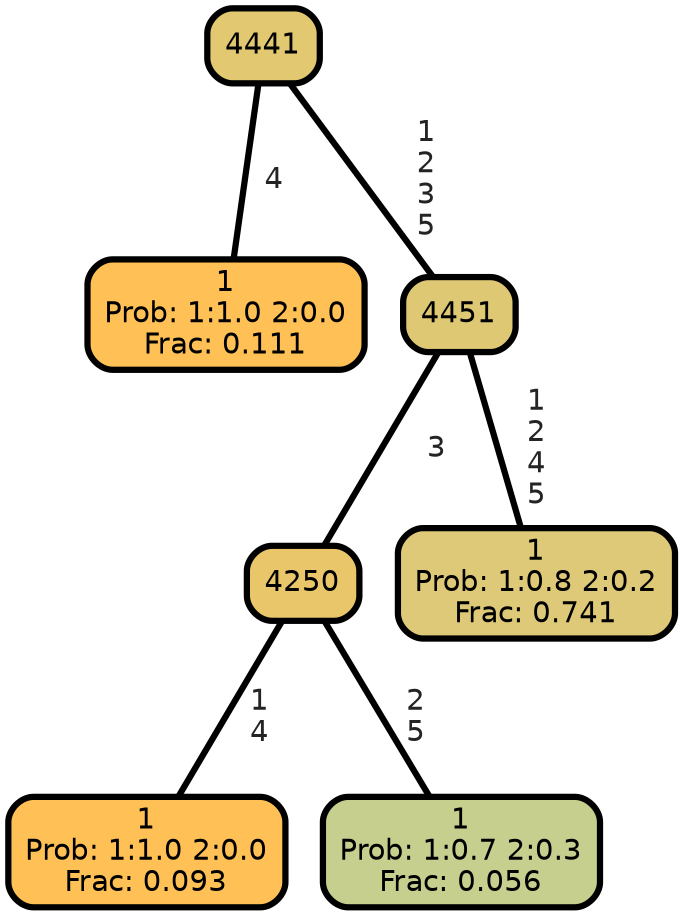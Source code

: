 graph Tree {
node [shape=box, style="filled, rounded",color="black",penwidth="3",fontcolor="black",                 fontname=helvetica] ;
graph [ranksep="0 equally", splines=straight,                 bgcolor=transparent, dpi=200] ;
edge [fontname=helvetica, fontweight=bold,fontcolor=grey14,color=black] ;
0 [label="1
Prob: 1:1.0 2:0.0
Frac: 0.111", fillcolor="#ffc155"] ;
1 [label="4441", fillcolor="#e2c871"] ;
2 [label="1
Prob: 1:1.0 2:0.0
Frac: 0.093", fillcolor="#ffc155"] ;
3 [label="4250", fillcolor="#e9c66a"] ;
4 [label="1
Prob: 1:0.7 2:0.3
Frac: 0.056", fillcolor="#c6cf8d"] ;
5 [label="4451", fillcolor="#dfc874"] ;
6 [label="1
Prob: 1:0.8 2:0.2
Frac: 0.741", fillcolor="#ddc977"] ;
1 -- 0 [label=" 4",penwidth=3] ;
1 -- 5 [label=" 1\n 2\n 3\n 5",penwidth=3] ;
3 -- 2 [label=" 1\n 4",penwidth=3] ;
3 -- 4 [label=" 2\n 5",penwidth=3] ;
5 -- 3 [label=" 3",penwidth=3] ;
5 -- 6 [label=" 1\n 2\n 4\n 5",penwidth=3] ;
{rank = same;}}
